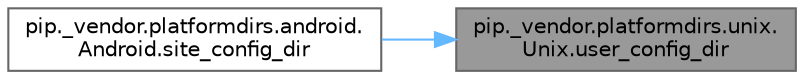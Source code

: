 digraph "pip._vendor.platformdirs.unix.Unix.user_config_dir"
{
 // LATEX_PDF_SIZE
  bgcolor="transparent";
  edge [fontname=Helvetica,fontsize=10,labelfontname=Helvetica,labelfontsize=10];
  node [fontname=Helvetica,fontsize=10,shape=box,height=0.2,width=0.4];
  rankdir="RL";
  Node1 [id="Node000001",label="pip._vendor.platformdirs.unix.\lUnix.user_config_dir",height=0.2,width=0.4,color="gray40", fillcolor="grey60", style="filled", fontcolor="black",tooltip=" "];
  Node1 -> Node2 [id="edge1_Node000001_Node000002",dir="back",color="steelblue1",style="solid",tooltip=" "];
  Node2 [id="Node000002",label="pip._vendor.platformdirs.android.\lAndroid.site_config_dir",height=0.2,width=0.4,color="grey40", fillcolor="white", style="filled",URL="$classpip_1_1__vendor_1_1platformdirs_1_1android_1_1_android.html#a21d8a05ddbb88e1f1d7c03c4fa2895ce",tooltip=" "];
}
